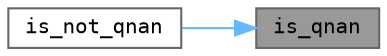 digraph "is_qnan"
{
 // LATEX_PDF_SIZE
  bgcolor="transparent";
  edge [fontname=Terminal,fontsize=10,labelfontname=Helvetica,labelfontsize=10];
  node [fontname=Terminal,fontsize=10,shape=box,height=0.2,width=0.4];
  rankdir="RL";
  Node1 [label="is_qnan",height=0.2,width=0.4,color="gray40", fillcolor="grey60", style="filled", fontcolor="black",tooltip=" "];
  Node1 -> Node2 [dir="back",color="steelblue1",style="solid"];
  Node2 [label="is_not_qnan",height=0.2,width=0.4,color="grey40", fillcolor="white", style="filled",URL="$include_2assimp_2qnan_8h.html#a4b93a2d042b065c5b0c068626dc54ed2",tooltip=" "];
}
